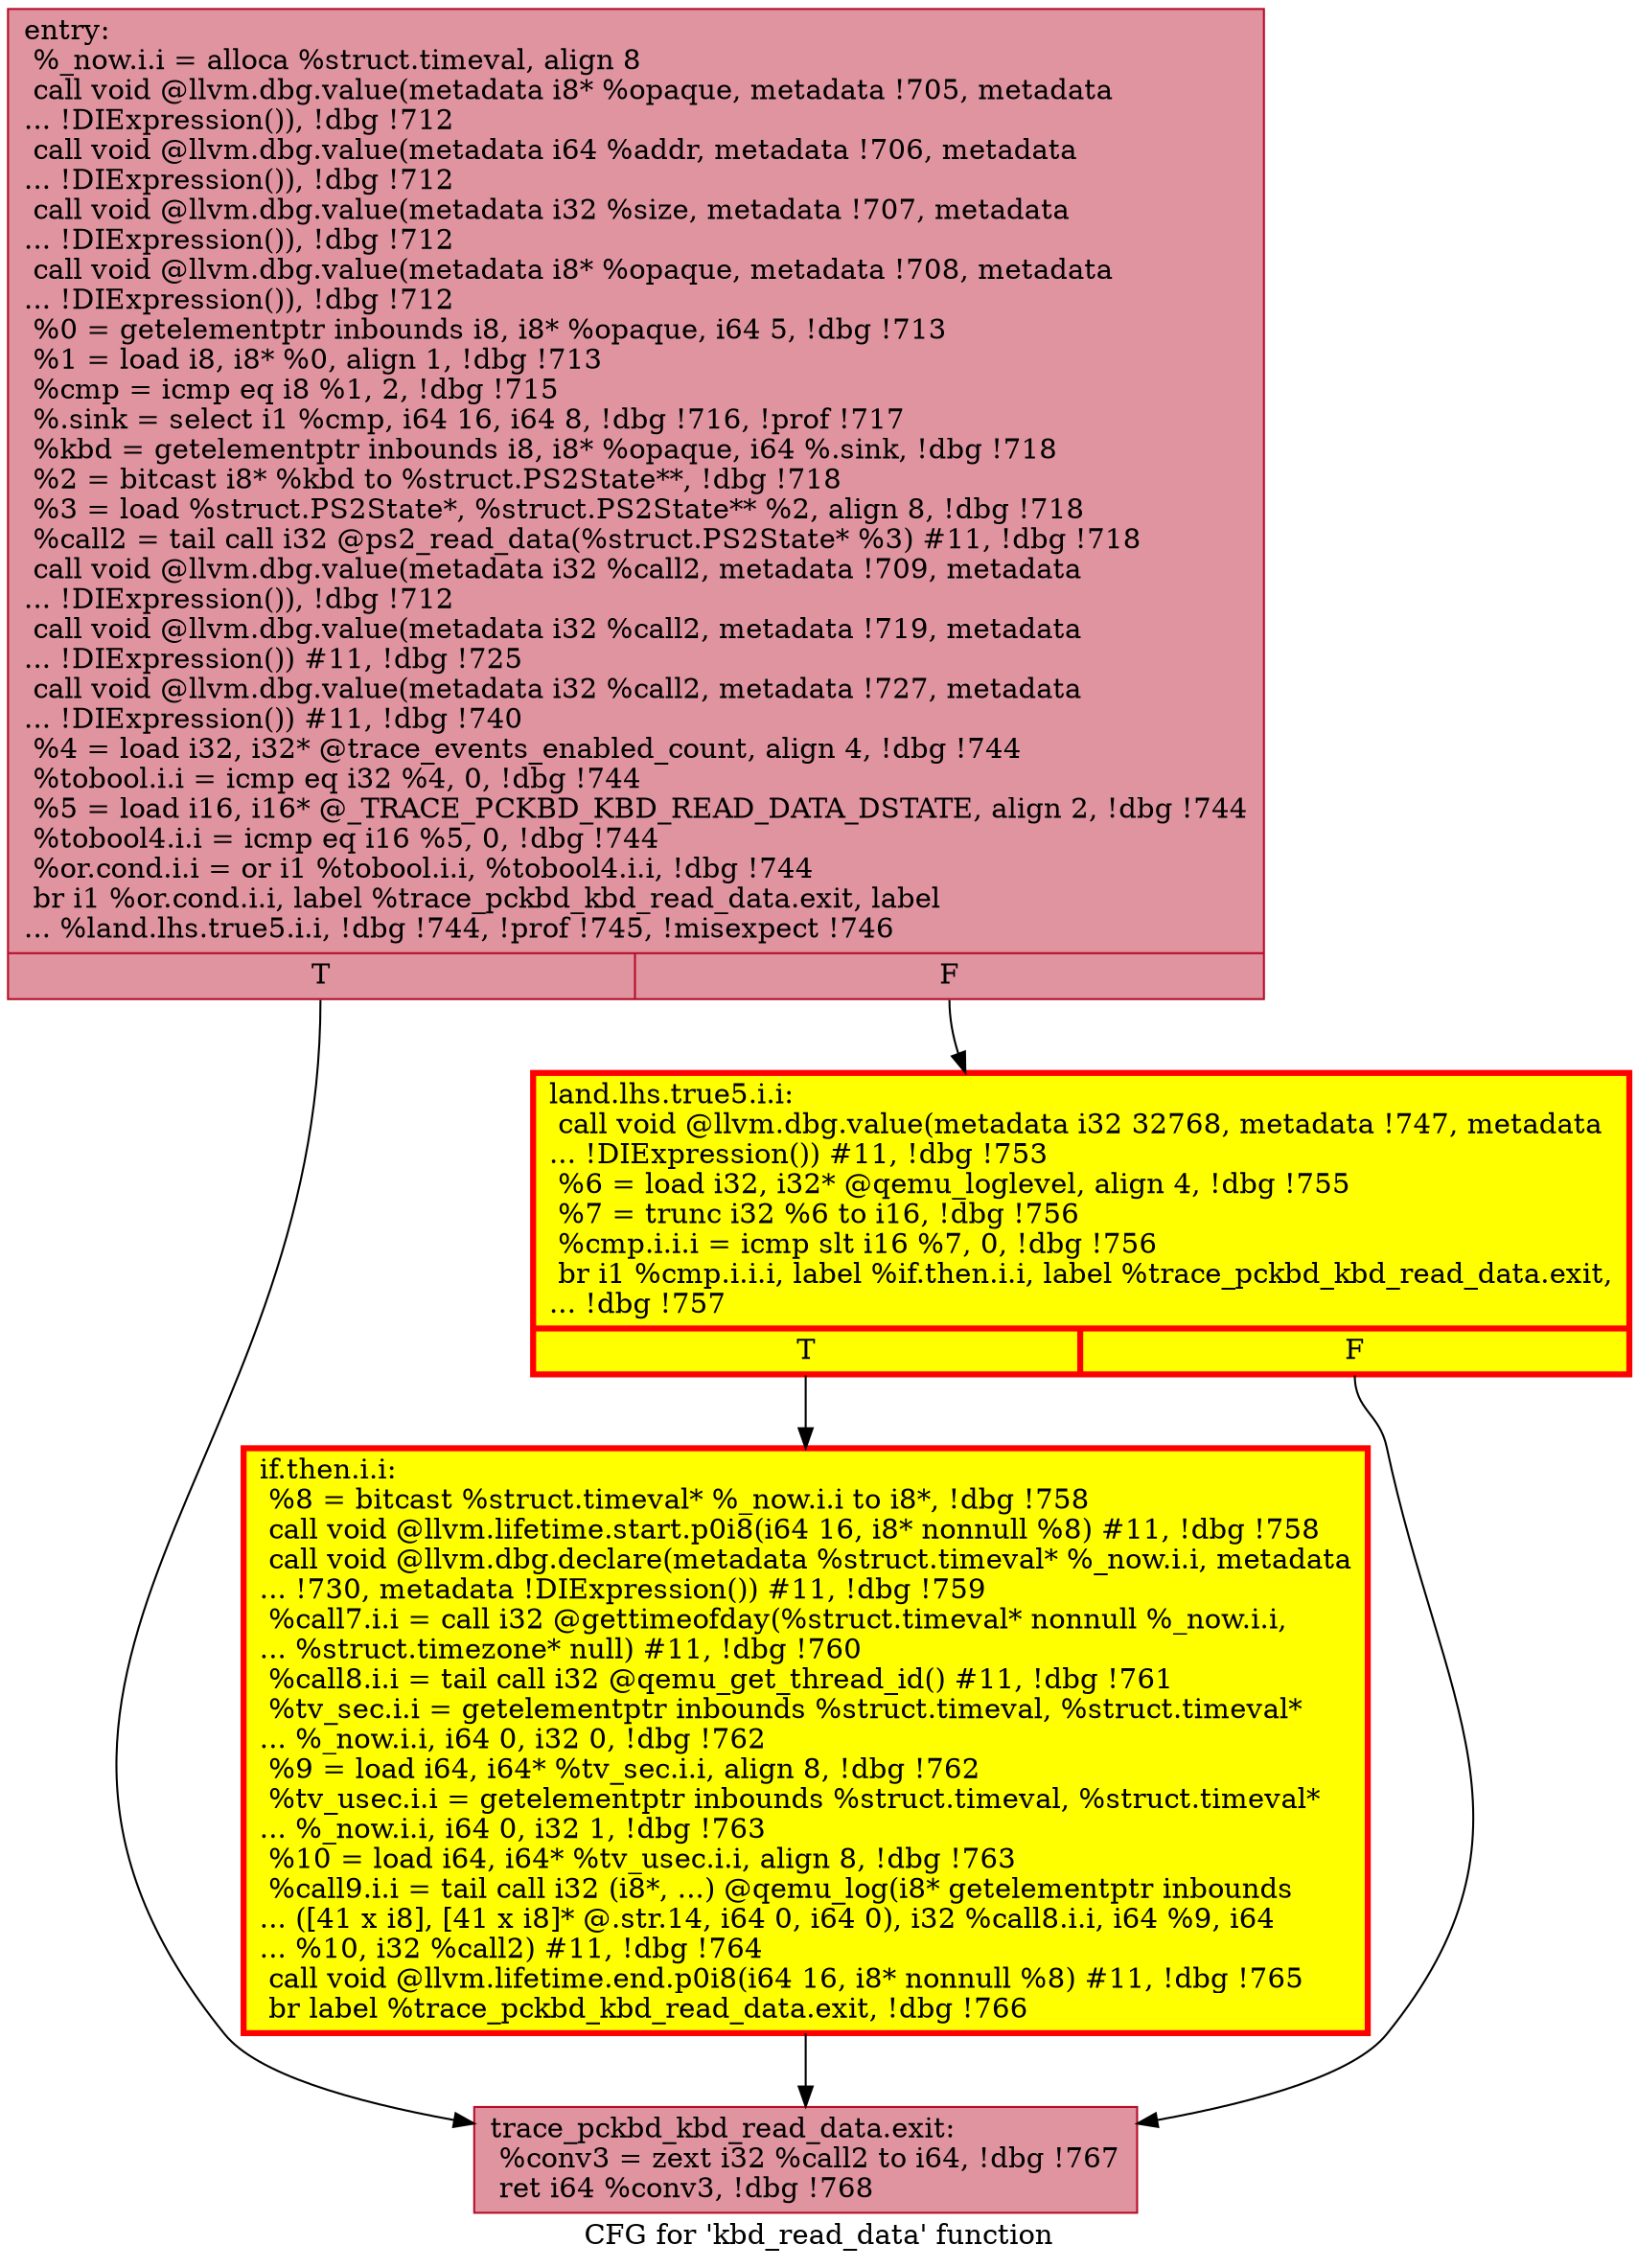 digraph "CFG for 'kbd_read_data' function" {
	label="CFG for 'kbd_read_data' function";

	Node0x55fc2aa62100 [shape=record,color="#b70d28ff", style=filled, fillcolor="#b70d2870",label="{entry:\l  %_now.i.i = alloca %struct.timeval, align 8\l  call void @llvm.dbg.value(metadata i8* %opaque, metadata !705, metadata\l... !DIExpression()), !dbg !712\l  call void @llvm.dbg.value(metadata i64 %addr, metadata !706, metadata\l... !DIExpression()), !dbg !712\l  call void @llvm.dbg.value(metadata i32 %size, metadata !707, metadata\l... !DIExpression()), !dbg !712\l  call void @llvm.dbg.value(metadata i8* %opaque, metadata !708, metadata\l... !DIExpression()), !dbg !712\l  %0 = getelementptr inbounds i8, i8* %opaque, i64 5, !dbg !713\l  %1 = load i8, i8* %0, align 1, !dbg !713\l  %cmp = icmp eq i8 %1, 2, !dbg !715\l  %.sink = select i1 %cmp, i64 16, i64 8, !dbg !716, !prof !717\l  %kbd = getelementptr inbounds i8, i8* %opaque, i64 %.sink, !dbg !718\l  %2 = bitcast i8* %kbd to %struct.PS2State**, !dbg !718\l  %3 = load %struct.PS2State*, %struct.PS2State** %2, align 8, !dbg !718\l  %call2 = tail call i32 @ps2_read_data(%struct.PS2State* %3) #11, !dbg !718\l  call void @llvm.dbg.value(metadata i32 %call2, metadata !709, metadata\l... !DIExpression()), !dbg !712\l  call void @llvm.dbg.value(metadata i32 %call2, metadata !719, metadata\l... !DIExpression()) #11, !dbg !725\l  call void @llvm.dbg.value(metadata i32 %call2, metadata !727, metadata\l... !DIExpression()) #11, !dbg !740\l  %4 = load i32, i32* @trace_events_enabled_count, align 4, !dbg !744\l  %tobool.i.i = icmp eq i32 %4, 0, !dbg !744\l  %5 = load i16, i16* @_TRACE_PCKBD_KBD_READ_DATA_DSTATE, align 2, !dbg !744\l  %tobool4.i.i = icmp eq i16 %5, 0, !dbg !744\l  %or.cond.i.i = or i1 %tobool.i.i, %tobool4.i.i, !dbg !744\l  br i1 %or.cond.i.i, label %trace_pckbd_kbd_read_data.exit, label\l... %land.lhs.true5.i.i, !dbg !744, !prof !745, !misexpect !746\l|{<s0>T|<s1>F}}"];
	Node0x55fc2aa62100:s0 -> Node0x55fc2aa4dd60;
	Node0x55fc2aa62100:s1 -> Node0x55fc2aa6ed10;
	Node0x55fc2aa6ed10 [shape=record,penwidth=3.0, style="filled", color="red", fillcolor="yellow",label="{land.lhs.true5.i.i:                               \l  call void @llvm.dbg.value(metadata i32 32768, metadata !747, metadata\l... !DIExpression()) #11, !dbg !753\l  %6 = load i32, i32* @qemu_loglevel, align 4, !dbg !755\l  %7 = trunc i32 %6 to i16, !dbg !756\l  %cmp.i.i.i = icmp slt i16 %7, 0, !dbg !756\l  br i1 %cmp.i.i.i, label %if.then.i.i, label %trace_pckbd_kbd_read_data.exit,\l... !dbg !757\l|{<s0>T|<s1>F}}"];
	Node0x55fc2aa6ed10:s0 -> Node0x55fc2aa60e20;
	Node0x55fc2aa6ed10:s1 -> Node0x55fc2aa4dd60;
	Node0x55fc2aa60e20 [shape=record,penwidth=3.0, style="filled", color="red", fillcolor="yellow",label="{if.then.i.i:                                      \l  %8 = bitcast %struct.timeval* %_now.i.i to i8*, !dbg !758\l  call void @llvm.lifetime.start.p0i8(i64 16, i8* nonnull %8) #11, !dbg !758\l  call void @llvm.dbg.declare(metadata %struct.timeval* %_now.i.i, metadata\l... !730, metadata !DIExpression()) #11, !dbg !759\l  %call7.i.i = call i32 @gettimeofday(%struct.timeval* nonnull %_now.i.i,\l... %struct.timezone* null) #11, !dbg !760\l  %call8.i.i = tail call i32 @qemu_get_thread_id() #11, !dbg !761\l  %tv_sec.i.i = getelementptr inbounds %struct.timeval, %struct.timeval*\l... %_now.i.i, i64 0, i32 0, !dbg !762\l  %9 = load i64, i64* %tv_sec.i.i, align 8, !dbg !762\l  %tv_usec.i.i = getelementptr inbounds %struct.timeval, %struct.timeval*\l... %_now.i.i, i64 0, i32 1, !dbg !763\l  %10 = load i64, i64* %tv_usec.i.i, align 8, !dbg !763\l  %call9.i.i = tail call i32 (i8*, ...) @qemu_log(i8* getelementptr inbounds\l... ([41 x i8], [41 x i8]* @.str.14, i64 0, i64 0), i32 %call8.i.i, i64 %9, i64\l... %10, i32 %call2) #11, !dbg !764\l  call void @llvm.lifetime.end.p0i8(i64 16, i8* nonnull %8) #11, !dbg !765\l  br label %trace_pckbd_kbd_read_data.exit, !dbg !766\l}"];
	Node0x55fc2aa60e20 -> Node0x55fc2aa4dd60;
	Node0x55fc2aa4dd60 [shape=record,color="#b70d28ff", style=filled, fillcolor="#b70d2870",label="{trace_pckbd_kbd_read_data.exit:                   \l  %conv3 = zext i32 %call2 to i64, !dbg !767\l  ret i64 %conv3, !dbg !768\l}"];
}
